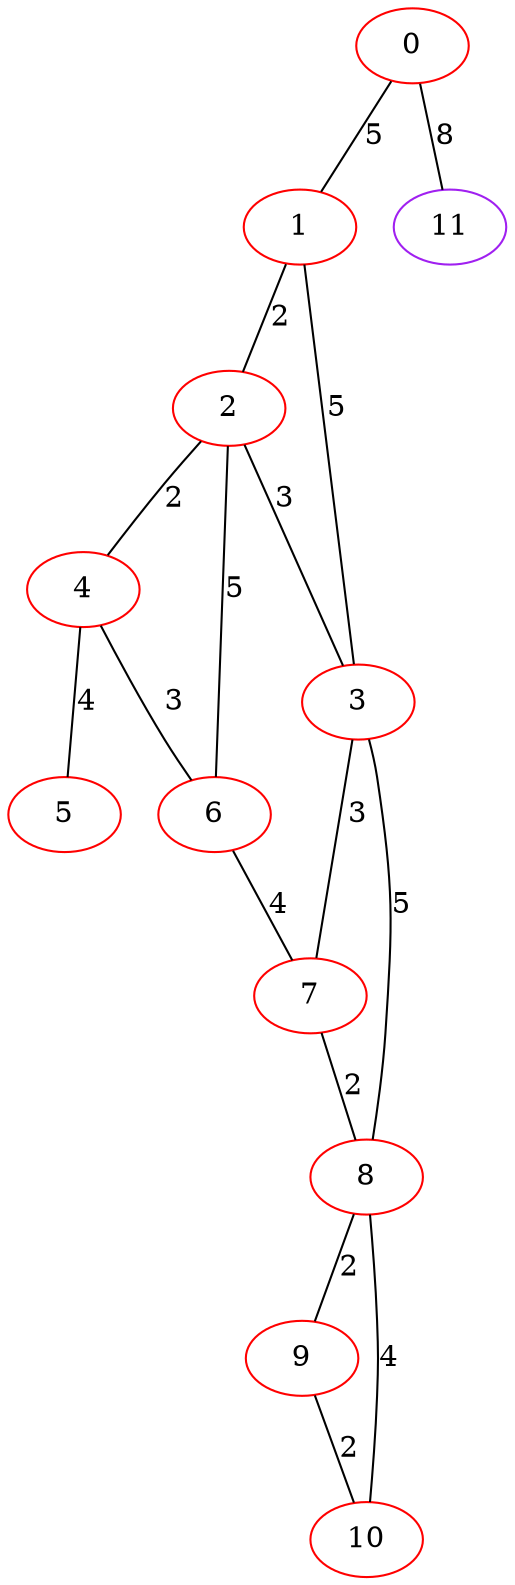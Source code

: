 graph "" {
0 [color=red, weight=1];
1 [color=red, weight=1];
2 [color=red, weight=1];
3 [color=red, weight=1];
4 [color=red, weight=1];
5 [color=red, weight=1];
6 [color=red, weight=1];
7 [color=red, weight=1];
8 [color=red, weight=1];
9 [color=red, weight=1];
10 [color=red, weight=1];
11 [color=purple, weight=4];
0 -- 1  [key=0, label=5];
0 -- 11  [key=0, label=8];
1 -- 2  [key=0, label=2];
1 -- 3  [key=0, label=5];
2 -- 3  [key=0, label=3];
2 -- 4  [key=0, label=2];
2 -- 6  [key=0, label=5];
3 -- 8  [key=0, label=5];
3 -- 7  [key=0, label=3];
4 -- 5  [key=0, label=4];
4 -- 6  [key=0, label=3];
6 -- 7  [key=0, label=4];
7 -- 8  [key=0, label=2];
8 -- 9  [key=0, label=2];
8 -- 10  [key=0, label=4];
9 -- 10  [key=0, label=2];
}
